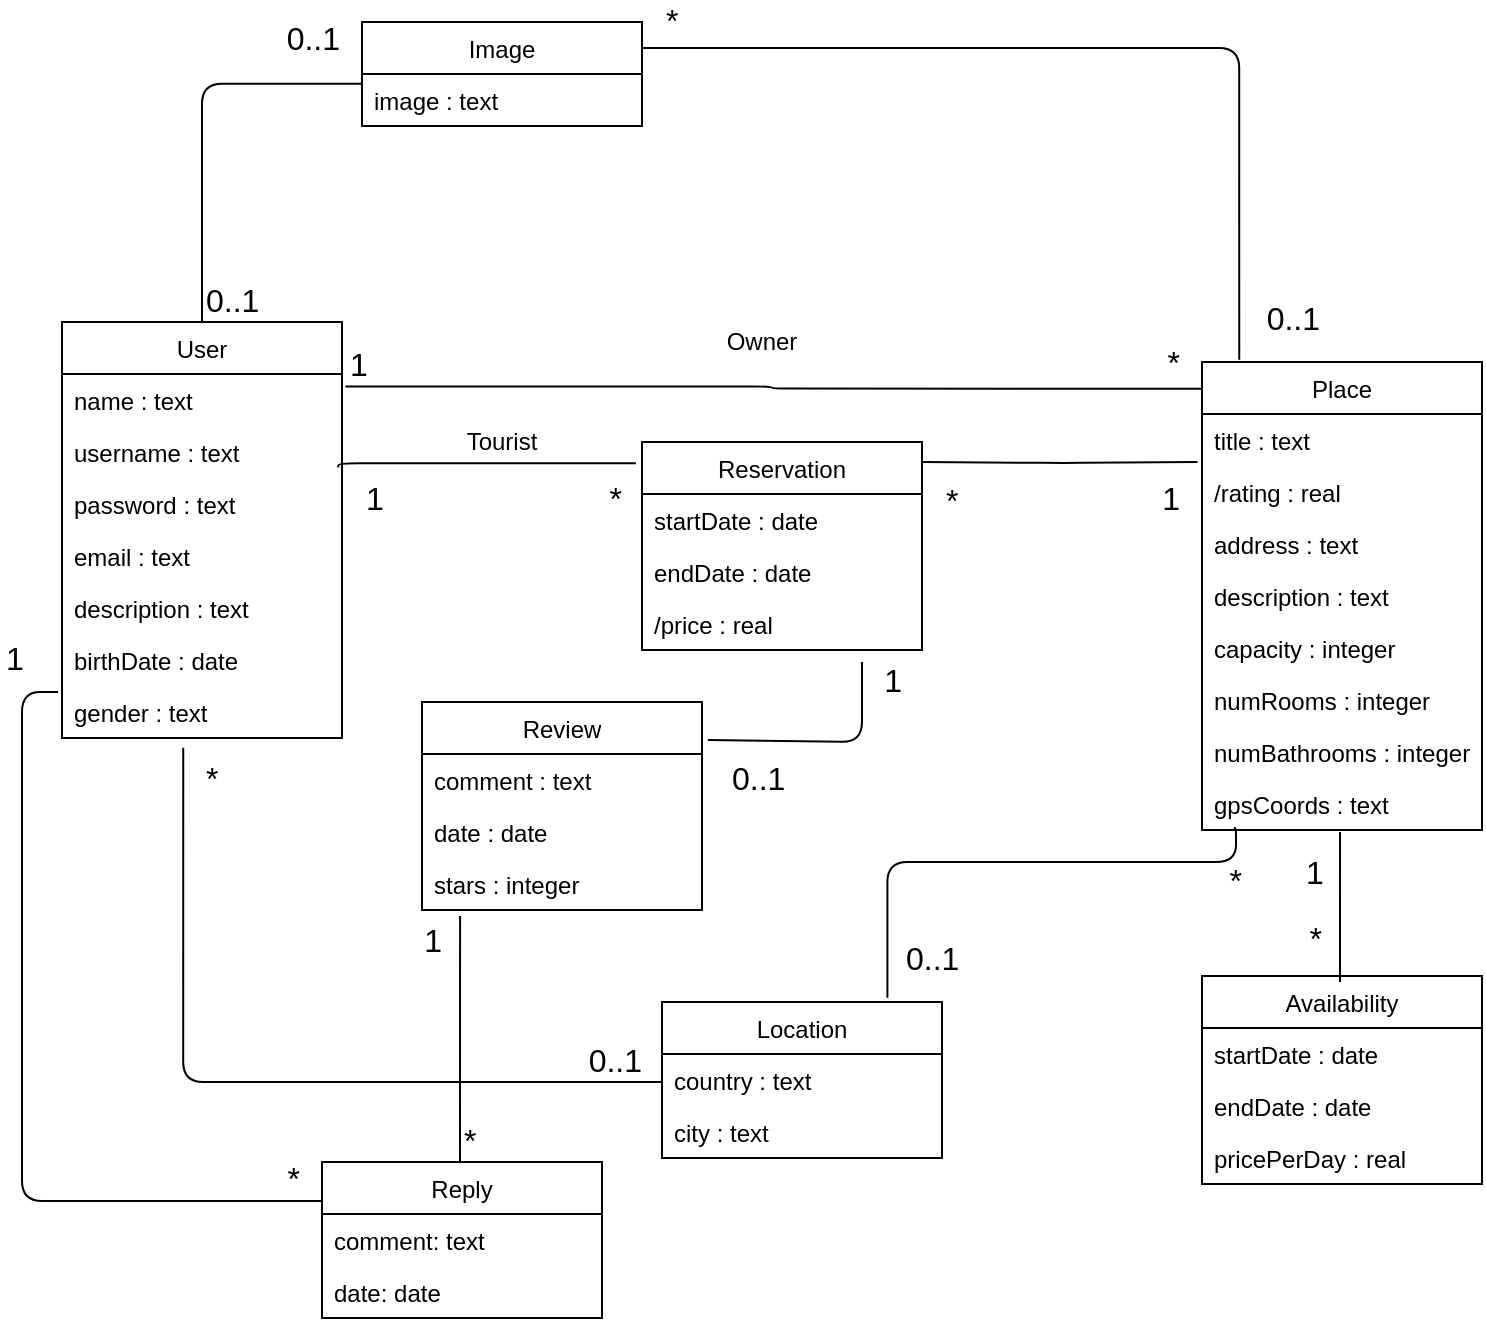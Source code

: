 <mxfile version="12.1.9" type="device" pages="1"><diagram id="4ppBlRzfOPVeNiY8WvsC" name="Page-1"><mxGraphModel dx="1106" dy="737" grid="1" gridSize="10" guides="1" tooltips="1" connect="1" arrows="1" fold="1" page="1" pageScale="1" pageWidth="827" pageHeight="1169" math="0" shadow="0"><root><mxCell id="0"/><mxCell id="1" parent="0"/><mxCell id="IFhh4lvT1nZtadsMKCIc-1" value="User" style="swimlane;fontStyle=0;childLayout=stackLayout;horizontal=1;startSize=26;fillColor=none;horizontalStack=0;resizeParent=1;resizeParentMax=0;resizeLast=0;collapsible=1;marginBottom=0;" parent="1" vertex="1"><mxGeometry x="50" y="220" width="140" height="208" as="geometry"/></mxCell><mxCell id="IFhh4lvT1nZtadsMKCIc-2" value="name : text" style="text;strokeColor=none;fillColor=none;align=left;verticalAlign=top;spacingLeft=4;spacingRight=4;overflow=hidden;rotatable=0;points=[[0,0.5],[1,0.5]];portConstraint=eastwest;" parent="IFhh4lvT1nZtadsMKCIc-1" vertex="1"><mxGeometry y="26" width="140" height="26" as="geometry"/></mxCell><mxCell id="IFhh4lvT1nZtadsMKCIc-3" value="username : text" style="text;strokeColor=none;fillColor=none;align=left;verticalAlign=top;spacingLeft=4;spacingRight=4;overflow=hidden;rotatable=0;points=[[0,0.5],[1,0.5]];portConstraint=eastwest;" parent="IFhh4lvT1nZtadsMKCIc-1" vertex="1"><mxGeometry y="52" width="140" height="26" as="geometry"/></mxCell><mxCell id="IFhh4lvT1nZtadsMKCIc-4" value="password : text" style="text;strokeColor=none;fillColor=none;align=left;verticalAlign=top;spacingLeft=4;spacingRight=4;overflow=hidden;rotatable=0;points=[[0,0.5],[1,0.5]];portConstraint=eastwest;" parent="IFhh4lvT1nZtadsMKCIc-1" vertex="1"><mxGeometry y="78" width="140" height="26" as="geometry"/></mxCell><mxCell id="IFhh4lvT1nZtadsMKCIc-10" value="email : text" style="text;strokeColor=none;fillColor=none;align=left;verticalAlign=top;spacingLeft=4;spacingRight=4;overflow=hidden;rotatable=0;points=[[0,0.5],[1,0.5]];portConstraint=eastwest;" parent="IFhh4lvT1nZtadsMKCIc-1" vertex="1"><mxGeometry y="104" width="140" height="26" as="geometry"/></mxCell><mxCell id="IFhh4lvT1nZtadsMKCIc-11" value="description : text" style="text;strokeColor=none;fillColor=none;align=left;verticalAlign=top;spacingLeft=4;spacingRight=4;overflow=hidden;rotatable=0;points=[[0,0.5],[1,0.5]];portConstraint=eastwest;" parent="IFhh4lvT1nZtadsMKCIc-1" vertex="1"><mxGeometry y="130" width="140" height="26" as="geometry"/></mxCell><mxCell id="IFhh4lvT1nZtadsMKCIc-12" value="birthDate : date" style="text;strokeColor=none;fillColor=none;align=left;verticalAlign=top;spacingLeft=4;spacingRight=4;overflow=hidden;rotatable=0;points=[[0,0.5],[1,0.5]];portConstraint=eastwest;" parent="IFhh4lvT1nZtadsMKCIc-1" vertex="1"><mxGeometry y="156" width="140" height="26" as="geometry"/></mxCell><mxCell id="IFhh4lvT1nZtadsMKCIc-18" value="gender : text" style="text;strokeColor=none;fillColor=none;align=left;verticalAlign=top;spacingLeft=4;spacingRight=4;overflow=hidden;rotatable=0;points=[[0,0.5],[1,0.5]];portConstraint=eastwest;" parent="IFhh4lvT1nZtadsMKCIc-1" vertex="1"><mxGeometry y="182" width="140" height="26" as="geometry"/></mxCell><mxCell id="IFhh4lvT1nZtadsMKCIc-14" value="Place" style="swimlane;fontStyle=0;childLayout=stackLayout;horizontal=1;startSize=26;fillColor=none;horizontalStack=0;resizeParent=1;resizeParentMax=0;resizeLast=0;collapsible=1;marginBottom=0;" parent="1" vertex="1"><mxGeometry x="620" y="240" width="140" height="234" as="geometry"/></mxCell><mxCell id="IFhh4lvT1nZtadsMKCIc-15" value="title : text" style="text;strokeColor=none;fillColor=none;align=left;verticalAlign=top;spacingLeft=4;spacingRight=4;overflow=hidden;rotatable=0;points=[[0,0.5],[1,0.5]];portConstraint=eastwest;" parent="IFhh4lvT1nZtadsMKCIc-14" vertex="1"><mxGeometry y="26" width="140" height="26" as="geometry"/></mxCell><mxCell id="IFhh4lvT1nZtadsMKCIc-17" value="/rating : real " style="text;strokeColor=none;fillColor=none;align=left;verticalAlign=top;spacingLeft=4;spacingRight=4;overflow=hidden;rotatable=0;points=[[0,0.5],[1,0.5]];portConstraint=eastwest;" parent="IFhh4lvT1nZtadsMKCIc-14" vertex="1"><mxGeometry y="52" width="140" height="26" as="geometry"/></mxCell><mxCell id="IFhh4lvT1nZtadsMKCIc-32" value="address : text" style="text;strokeColor=none;fillColor=none;align=left;verticalAlign=top;spacingLeft=4;spacingRight=4;overflow=hidden;rotatable=0;points=[[0,0.5],[1,0.5]];portConstraint=eastwest;" parent="IFhh4lvT1nZtadsMKCIc-14" vertex="1"><mxGeometry y="78" width="140" height="26" as="geometry"/></mxCell><mxCell id="IFhh4lvT1nZtadsMKCIc-33" value="description : text" style="text;strokeColor=none;fillColor=none;align=left;verticalAlign=top;spacingLeft=4;spacingRight=4;overflow=hidden;rotatable=0;points=[[0,0.5],[1,0.5]];portConstraint=eastwest;" parent="IFhh4lvT1nZtadsMKCIc-14" vertex="1"><mxGeometry y="104" width="140" height="26" as="geometry"/></mxCell><mxCell id="IFhh4lvT1nZtadsMKCIc-70" value="capacity : integer" style="text;strokeColor=none;fillColor=none;align=left;verticalAlign=top;spacingLeft=4;spacingRight=4;overflow=hidden;rotatable=0;points=[[0,0.5],[1,0.5]];portConstraint=eastwest;" parent="IFhh4lvT1nZtadsMKCIc-14" vertex="1"><mxGeometry y="130" width="140" height="26" as="geometry"/></mxCell><mxCell id="IFhh4lvT1nZtadsMKCIc-71" value="numRooms : integer" style="text;strokeColor=none;fillColor=none;align=left;verticalAlign=top;spacingLeft=4;spacingRight=4;overflow=hidden;rotatable=0;points=[[0,0.5],[1,0.5]];portConstraint=eastwest;" parent="IFhh4lvT1nZtadsMKCIc-14" vertex="1"><mxGeometry y="156" width="140" height="26" as="geometry"/></mxCell><mxCell id="IFhh4lvT1nZtadsMKCIc-72" value="numBathrooms : integer" style="text;strokeColor=none;fillColor=none;align=left;verticalAlign=top;spacingLeft=4;spacingRight=4;overflow=hidden;rotatable=0;points=[[0,0.5],[1,0.5]];portConstraint=eastwest;" parent="IFhh4lvT1nZtadsMKCIc-14" vertex="1"><mxGeometry y="182" width="140" height="26" as="geometry"/></mxCell><mxCell id="IFhh4lvT1nZtadsMKCIc-128" value="gpsCoords : text" style="text;strokeColor=none;fillColor=none;align=left;verticalAlign=top;spacingLeft=4;spacingRight=4;overflow=hidden;rotatable=0;points=[[0,0.5],[1,0.5]];portConstraint=eastwest;" parent="IFhh4lvT1nZtadsMKCIc-14" vertex="1"><mxGeometry y="208" width="140" height="26" as="geometry"/></mxCell><mxCell id="IFhh4lvT1nZtadsMKCIc-20" value="Location" style="swimlane;fontStyle=0;childLayout=stackLayout;horizontal=1;startSize=26;fillColor=none;horizontalStack=0;resizeParent=1;resizeParentMax=0;resizeLast=0;collapsible=1;marginBottom=0;" parent="1" vertex="1"><mxGeometry x="350" y="560" width="140" height="78" as="geometry"/></mxCell><mxCell id="IFhh4lvT1nZtadsMKCIc-21" value="country : text" style="text;strokeColor=none;fillColor=none;align=left;verticalAlign=top;spacingLeft=4;spacingRight=4;overflow=hidden;rotatable=0;points=[[0,0.5],[1,0.5]];portConstraint=eastwest;" parent="IFhh4lvT1nZtadsMKCIc-20" vertex="1"><mxGeometry y="26" width="140" height="26" as="geometry"/></mxCell><mxCell id="IFhh4lvT1nZtadsMKCIc-22" value="city : text" style="text;strokeColor=none;fillColor=none;align=left;verticalAlign=top;spacingLeft=4;spacingRight=4;overflow=hidden;rotatable=0;points=[[0,0.5],[1,0.5]];portConstraint=eastwest;" parent="IFhh4lvT1nZtadsMKCIc-20" vertex="1"><mxGeometry y="52" width="140" height="26" as="geometry"/></mxCell><mxCell id="IFhh4lvT1nZtadsMKCIc-24" value="Image" style="swimlane;fontStyle=0;childLayout=stackLayout;horizontal=1;startSize=26;fillColor=none;horizontalStack=0;resizeParent=1;resizeParentMax=0;resizeLast=0;collapsible=1;marginBottom=0;" parent="1" vertex="1"><mxGeometry x="200" y="70" width="140" height="52" as="geometry"/></mxCell><mxCell id="IFhh4lvT1nZtadsMKCIc-25" value="image : text" style="text;strokeColor=none;fillColor=none;align=left;verticalAlign=top;spacingLeft=4;spacingRight=4;overflow=hidden;rotatable=0;points=[[0,0.5],[1,0.5]];portConstraint=eastwest;" parent="IFhh4lvT1nZtadsMKCIc-24" vertex="1"><mxGeometry y="26" width="140" height="26" as="geometry"/></mxCell><mxCell id="IFhh4lvT1nZtadsMKCIc-40" value="Availability" style="swimlane;fontStyle=0;childLayout=stackLayout;horizontal=1;startSize=26;fillColor=none;horizontalStack=0;resizeParent=1;resizeParentMax=0;resizeLast=0;collapsible=1;marginBottom=0;" parent="1" vertex="1"><mxGeometry x="620" y="547" width="140" height="104" as="geometry"/></mxCell><mxCell id="IFhh4lvT1nZtadsMKCIc-44" value="startDate : date" style="text;strokeColor=none;fillColor=none;align=left;verticalAlign=top;spacingLeft=4;spacingRight=4;overflow=hidden;rotatable=0;points=[[0,0.5],[1,0.5]];portConstraint=eastwest;" parent="IFhh4lvT1nZtadsMKCIc-40" vertex="1"><mxGeometry y="26" width="140" height="26" as="geometry"/></mxCell><mxCell id="IFhh4lvT1nZtadsMKCIc-45" value="endDate : date" style="text;strokeColor=none;fillColor=none;align=left;verticalAlign=top;spacingLeft=4;spacingRight=4;overflow=hidden;rotatable=0;points=[[0,0.5],[1,0.5]];portConstraint=eastwest;" parent="IFhh4lvT1nZtadsMKCIc-40" vertex="1"><mxGeometry y="52" width="140" height="26" as="geometry"/></mxCell><mxCell id="IFhh4lvT1nZtadsMKCIc-49" value="pricePerDay : real" style="text;strokeColor=none;fillColor=none;align=left;verticalAlign=top;spacingLeft=4;spacingRight=4;overflow=hidden;rotatable=0;points=[[0,0.5],[1,0.5]];portConstraint=eastwest;" parent="IFhh4lvT1nZtadsMKCIc-40" vertex="1"><mxGeometry y="78" width="140" height="26" as="geometry"/></mxCell><mxCell id="IFhh4lvT1nZtadsMKCIc-50" value="Review" style="swimlane;fontStyle=0;childLayout=stackLayout;horizontal=1;startSize=26;fillColor=none;horizontalStack=0;resizeParent=1;resizeParentMax=0;resizeLast=0;collapsible=1;marginBottom=0;" parent="1" vertex="1"><mxGeometry x="230" y="410" width="140" height="104" as="geometry"/></mxCell><mxCell id="IFhh4lvT1nZtadsMKCIc-51" value="comment : text" style="text;strokeColor=none;fillColor=none;align=left;verticalAlign=top;spacingLeft=4;spacingRight=4;overflow=hidden;rotatable=0;points=[[0,0.5],[1,0.5]];portConstraint=eastwest;" parent="IFhh4lvT1nZtadsMKCIc-50" vertex="1"><mxGeometry y="26" width="140" height="26" as="geometry"/></mxCell><mxCell id="IFhh4lvT1nZtadsMKCIc-54" value="date : date" style="text;strokeColor=none;fillColor=none;align=left;verticalAlign=top;spacingLeft=4;spacingRight=4;overflow=hidden;rotatable=0;points=[[0,0.5],[1,0.5]];portConstraint=eastwest;" parent="IFhh4lvT1nZtadsMKCIc-50" vertex="1"><mxGeometry y="52" width="140" height="26" as="geometry"/></mxCell><mxCell id="IFhh4lvT1nZtadsMKCIc-103" value="stars : integer" style="text;strokeColor=none;fillColor=none;align=left;verticalAlign=top;spacingLeft=4;spacingRight=4;overflow=hidden;rotatable=0;points=[[0,0.5],[1,0.5]];portConstraint=eastwest;" parent="IFhh4lvT1nZtadsMKCIc-50" vertex="1"><mxGeometry y="78" width="140" height="26" as="geometry"/></mxCell><mxCell id="IFhh4lvT1nZtadsMKCIc-55" value="" style="endArrow=none;html=1;edgeStyle=orthogonalEdgeStyle;entryX=-0.002;entryY=0.057;entryDx=0;entryDy=0;entryPerimeter=0;exitX=1.012;exitY=0.24;exitDx=0;exitDy=0;exitPerimeter=0;" parent="1" source="IFhh4lvT1nZtadsMKCIc-2" target="IFhh4lvT1nZtadsMKCIc-14" edge="1"><mxGeometry relative="1" as="geometry"><mxPoint x="190" y="190" as="sourcePoint"/><mxPoint x="350" y="190" as="targetPoint"/></mxGeometry></mxCell><mxCell id="IFhh4lvT1nZtadsMKCIc-56" value="&lt;font style=&quot;font-size: 16px&quot;&gt;1&lt;/font&gt;" style="resizable=0;html=1;align=left;verticalAlign=bottom;labelBackgroundColor=#ffffff;fontSize=10;" parent="IFhh4lvT1nZtadsMKCIc-55" connectable="0" vertex="1"><mxGeometry x="-1" relative="1" as="geometry"/></mxCell><mxCell id="IFhh4lvT1nZtadsMKCIc-57" value="&lt;font style=&quot;font-size: 16px&quot;&gt;*&lt;/font&gt;" style="resizable=0;html=1;align=right;verticalAlign=bottom;labelBackgroundColor=#ffffff;fontSize=10;" parent="IFhh4lvT1nZtadsMKCIc-55" connectable="0" vertex="1"><mxGeometry x="1" relative="1" as="geometry"><mxPoint x="-10" y="-2" as="offset"/></mxGeometry></mxCell><mxCell id="IFhh4lvT1nZtadsMKCIc-62" value="Owner" style="text;html=1;strokeColor=none;fillColor=none;align=center;verticalAlign=middle;whiteSpace=wrap;rounded=0;" parent="1" vertex="1"><mxGeometry x="380" y="220" width="40" height="20" as="geometry"/></mxCell><mxCell id="IFhh4lvT1nZtadsMKCIc-64" value="Tourist" style="text;html=1;strokeColor=none;fillColor=none;align=center;verticalAlign=middle;whiteSpace=wrap;rounded=0;" parent="1" vertex="1"><mxGeometry x="250" y="270" width="40" height="20" as="geometry"/></mxCell><mxCell id="IFhh4lvT1nZtadsMKCIc-66" value="Reservation" style="swimlane;fontStyle=0;childLayout=stackLayout;horizontal=1;startSize=26;fillColor=none;horizontalStack=0;resizeParent=1;resizeParentMax=0;resizeLast=0;collapsible=1;marginBottom=0;" parent="1" vertex="1"><mxGeometry x="340" y="280" width="140" height="104" as="geometry"/></mxCell><mxCell id="IFhh4lvT1nZtadsMKCIc-67" value="startDate : date" style="text;strokeColor=none;fillColor=none;align=left;verticalAlign=top;spacingLeft=4;spacingRight=4;overflow=hidden;rotatable=0;points=[[0,0.5],[1,0.5]];portConstraint=eastwest;" parent="IFhh4lvT1nZtadsMKCIc-66" vertex="1"><mxGeometry y="26" width="140" height="26" as="geometry"/></mxCell><mxCell id="IFhh4lvT1nZtadsMKCIc-68" value="endDate : date" style="text;strokeColor=none;fillColor=none;align=left;verticalAlign=top;spacingLeft=4;spacingRight=4;overflow=hidden;rotatable=0;points=[[0,0.5],[1,0.5]];portConstraint=eastwest;" parent="IFhh4lvT1nZtadsMKCIc-66" vertex="1"><mxGeometry y="52" width="140" height="26" as="geometry"/></mxCell><mxCell id="IFhh4lvT1nZtadsMKCIc-69" value="/price : real" style="text;strokeColor=none;fillColor=none;align=left;verticalAlign=top;spacingLeft=4;spacingRight=4;overflow=hidden;rotatable=0;points=[[0,0.5],[1,0.5]];portConstraint=eastwest;" parent="IFhh4lvT1nZtadsMKCIc-66" vertex="1"><mxGeometry y="78" width="140" height="26" as="geometry"/></mxCell><mxCell id="IFhh4lvT1nZtadsMKCIc-73" value="" style="endArrow=none;html=1;edgeStyle=orthogonalEdgeStyle;exitX=0.493;exitY=1.038;exitDx=0;exitDy=0;exitPerimeter=0;" parent="1" source="IFhh4lvT1nZtadsMKCIc-128" edge="1"><mxGeometry relative="1" as="geometry"><mxPoint x="689" y="480" as="sourcePoint"/><mxPoint x="689" y="550" as="targetPoint"/></mxGeometry></mxCell><mxCell id="IFhh4lvT1nZtadsMKCIc-74" value="&lt;font style=&quot;font-size: 16px&quot;&gt;1&lt;/font&gt;" style="resizable=0;html=1;align=left;verticalAlign=bottom;labelBackgroundColor=#ffffff;fontSize=10;" parent="IFhh4lvT1nZtadsMKCIc-73" connectable="0" vertex="1"><mxGeometry x="-1" relative="1" as="geometry"><mxPoint x="-19" y="32" as="offset"/></mxGeometry></mxCell><mxCell id="IFhh4lvT1nZtadsMKCIc-75" value="&lt;font style=&quot;font-size: 16px&quot;&gt;*&lt;/font&gt;" style="resizable=0;html=1;align=right;verticalAlign=bottom;labelBackgroundColor=#ffffff;fontSize=10;" parent="IFhh4lvT1nZtadsMKCIc-73" connectable="0" vertex="1"><mxGeometry x="1" relative="1" as="geometry"><mxPoint x="-9" y="-10" as="offset"/></mxGeometry></mxCell><mxCell id="IFhh4lvT1nZtadsMKCIc-86" value="" style="endArrow=none;html=1;edgeStyle=orthogonalEdgeStyle;exitX=0.805;exitY=-0.027;exitDx=0;exitDy=0;exitPerimeter=0;entryX=0.114;entryY=0.962;entryDx=0;entryDy=0;entryPerimeter=0;" parent="1" source="IFhh4lvT1nZtadsMKCIc-20" target="IFhh4lvT1nZtadsMKCIc-128" edge="1"><mxGeometry relative="1" as="geometry"><mxPoint x="460" y="510" as="sourcePoint"/><mxPoint x="630" y="480" as="targetPoint"/><Array as="points"><mxPoint x="463" y="490"/><mxPoint x="637" y="490"/></Array></mxGeometry></mxCell><mxCell id="IFhh4lvT1nZtadsMKCIc-87" value="&lt;font style=&quot;font-size: 16px&quot;&gt;0..1&lt;/font&gt;" style="resizable=0;html=1;align=left;verticalAlign=bottom;labelBackgroundColor=#ffffff;fontSize=10;" parent="IFhh4lvT1nZtadsMKCIc-86" connectable="0" vertex="1"><mxGeometry x="-1" relative="1" as="geometry"><mxPoint x="7" y="-8" as="offset"/></mxGeometry></mxCell><mxCell id="IFhh4lvT1nZtadsMKCIc-88" value="&lt;font style=&quot;font-size: 16px&quot;&gt;*&lt;/font&gt;" style="resizable=0;html=1;align=right;verticalAlign=bottom;labelBackgroundColor=#ffffff;fontSize=10;" parent="IFhh4lvT1nZtadsMKCIc-86" connectable="0" vertex="1"><mxGeometry x="1" relative="1" as="geometry"><mxPoint x="4" y="37" as="offset"/></mxGeometry></mxCell><mxCell id="IFhh4lvT1nZtadsMKCIc-89" value="" style="endArrow=none;html=1;edgeStyle=orthogonalEdgeStyle;exitX=0.433;exitY=1.189;exitDx=0;exitDy=0;exitPerimeter=0;" parent="1" source="IFhh4lvT1nZtadsMKCIc-18" edge="1"><mxGeometry relative="1" as="geometry"><mxPoint x="110" y="480" as="sourcePoint"/><mxPoint x="350" y="600" as="targetPoint"/><Array as="points"><mxPoint x="110" y="433"/><mxPoint x="110" y="600"/></Array></mxGeometry></mxCell><mxCell id="IFhh4lvT1nZtadsMKCIc-90" value="&lt;font style=&quot;font-size: 16px&quot;&gt;*&lt;/font&gt;" style="resizable=0;html=1;align=left;verticalAlign=bottom;labelBackgroundColor=#ffffff;fontSize=10;" parent="IFhh4lvT1nZtadsMKCIc-89" connectable="0" vertex="1"><mxGeometry x="-1" relative="1" as="geometry"><mxPoint x="9" y="27" as="offset"/></mxGeometry></mxCell><mxCell id="IFhh4lvT1nZtadsMKCIc-91" value="&lt;font style=&quot;font-size: 16px&quot;&gt;0..1&lt;/font&gt;" style="resizable=0;html=1;align=right;verticalAlign=bottom;labelBackgroundColor=#ffffff;fontSize=10;" parent="IFhh4lvT1nZtadsMKCIc-89" connectable="0" vertex="1"><mxGeometry x="1" relative="1" as="geometry"><mxPoint x="-10" as="offset"/></mxGeometry></mxCell><mxCell id="IFhh4lvT1nZtadsMKCIc-92" value="" style="endArrow=none;html=1;edgeStyle=orthogonalEdgeStyle;entryX=-0.002;entryY=0.189;entryDx=0;entryDy=0;entryPerimeter=0;exitX=0.5;exitY=0;exitDx=0;exitDy=0;" parent="1" source="IFhh4lvT1nZtadsMKCIc-1" target="IFhh4lvT1nZtadsMKCIc-25" edge="1"><mxGeometry relative="1" as="geometry"><mxPoint x="120" y="210" as="sourcePoint"/><mxPoint x="240" y="150" as="targetPoint"/></mxGeometry></mxCell><mxCell id="IFhh4lvT1nZtadsMKCIc-93" value="&lt;font style=&quot;font-size: 16px&quot;&gt;0..1&lt;/font&gt;" style="resizable=0;html=1;align=left;verticalAlign=bottom;labelBackgroundColor=#ffffff;fontSize=10;" parent="IFhh4lvT1nZtadsMKCIc-92" connectable="0" vertex="1"><mxGeometry x="-1" relative="1" as="geometry"/></mxCell><mxCell id="IFhh4lvT1nZtadsMKCIc-94" value="&lt;font style=&quot;font-size: 16px&quot;&gt;0..1&lt;/font&gt;" style="resizable=0;html=1;align=right;verticalAlign=bottom;labelBackgroundColor=#ffffff;fontSize=10;" parent="IFhh4lvT1nZtadsMKCIc-92" connectable="0" vertex="1"><mxGeometry x="1" relative="1" as="geometry"><mxPoint x="-10" y="-11" as="offset"/></mxGeometry></mxCell><mxCell id="IFhh4lvT1nZtadsMKCIc-96" value="" style="endArrow=none;html=1;edgeStyle=orthogonalEdgeStyle;exitX=1;exitY=0.25;exitDx=0;exitDy=0;entryX=0.133;entryY=-0.005;entryDx=0;entryDy=0;entryPerimeter=0;" parent="1" source="IFhh4lvT1nZtadsMKCIc-24" target="IFhh4lvT1nZtadsMKCIc-14" edge="1"><mxGeometry relative="1" as="geometry"><mxPoint x="390" y="90" as="sourcePoint"/><mxPoint x="550" y="90" as="targetPoint"/></mxGeometry></mxCell><mxCell id="IFhh4lvT1nZtadsMKCIc-97" value="&lt;font style=&quot;font-size: 16px&quot;&gt;*&lt;/font&gt;" style="resizable=0;html=1;align=left;verticalAlign=bottom;labelBackgroundColor=#ffffff;fontSize=10;" parent="IFhh4lvT1nZtadsMKCIc-96" connectable="0" vertex="1"><mxGeometry x="-1" relative="1" as="geometry"><mxPoint x="10" y="-3" as="offset"/></mxGeometry></mxCell><mxCell id="IFhh4lvT1nZtadsMKCIc-98" value="&lt;font style=&quot;font-size: 16px&quot;&gt;0..1&lt;/font&gt;" style="resizable=0;html=1;align=right;verticalAlign=bottom;labelBackgroundColor=#ffffff;fontSize=10;" parent="IFhh4lvT1nZtadsMKCIc-96" connectable="0" vertex="1"><mxGeometry x="1" relative="1" as="geometry"><mxPoint x="41" y="-9" as="offset"/></mxGeometry></mxCell><mxCell id="IFhh4lvT1nZtadsMKCIc-104" value="" style="endArrow=none;html=1;edgeStyle=orthogonalEdgeStyle;entryX=-0.022;entryY=0.102;entryDx=0;entryDy=0;entryPerimeter=0;exitX=0.987;exitY=-0.203;exitDx=0;exitDy=0;exitPerimeter=0;" parent="1" source="IFhh4lvT1nZtadsMKCIc-4" target="IFhh4lvT1nZtadsMKCIc-66" edge="1"><mxGeometry relative="1" as="geometry"><mxPoint x="200" y="291" as="sourcePoint"/><mxPoint x="320" y="290" as="targetPoint"/><Array as="points"><mxPoint x="188" y="291"/></Array></mxGeometry></mxCell><mxCell id="IFhh4lvT1nZtadsMKCIc-105" value="&lt;font style=&quot;font-size: 16px&quot;&gt;1&lt;/font&gt;" style="resizable=0;html=1;align=left;verticalAlign=bottom;labelBackgroundColor=#ffffff;fontSize=10;" parent="IFhh4lvT1nZtadsMKCIc-104" connectable="0" vertex="1"><mxGeometry x="-1" relative="1" as="geometry"><mxPoint x="12" y="27" as="offset"/></mxGeometry></mxCell><mxCell id="IFhh4lvT1nZtadsMKCIc-106" value="&lt;font style=&quot;font-size: 16px&quot;&gt;*&lt;/font&gt;" style="resizable=0;html=1;align=right;verticalAlign=bottom;labelBackgroundColor=#ffffff;fontSize=10;" parent="IFhh4lvT1nZtadsMKCIc-104" connectable="0" vertex="1"><mxGeometry x="1" relative="1" as="geometry"><mxPoint x="-7" y="29" as="offset"/></mxGeometry></mxCell><mxCell id="IFhh4lvT1nZtadsMKCIc-108" value="" style="endArrow=none;html=1;edgeStyle=orthogonalEdgeStyle;entryX=-0.016;entryY=0.923;entryDx=0;entryDy=0;entryPerimeter=0;" parent="1" target="IFhh4lvT1nZtadsMKCIc-15" edge="1"><mxGeometry relative="1" as="geometry"><mxPoint x="480" y="290" as="sourcePoint"/><mxPoint x="610" y="290" as="targetPoint"/></mxGeometry></mxCell><mxCell id="IFhh4lvT1nZtadsMKCIc-109" value="&lt;font style=&quot;font-size: 16px&quot;&gt;*&lt;/font&gt;" style="resizable=0;html=1;align=left;verticalAlign=bottom;labelBackgroundColor=#ffffff;fontSize=10;" parent="IFhh4lvT1nZtadsMKCIc-108" connectable="0" vertex="1"><mxGeometry x="-1" relative="1" as="geometry"><mxPoint x="10" y="30" as="offset"/></mxGeometry></mxCell><mxCell id="IFhh4lvT1nZtadsMKCIc-110" value="&lt;font style=&quot;font-size: 16px&quot;&gt;1&lt;/font&gt;" style="resizable=0;html=1;align=right;verticalAlign=bottom;labelBackgroundColor=#ffffff;fontSize=10;" parent="IFhh4lvT1nZtadsMKCIc-108" connectable="0" vertex="1"><mxGeometry x="1" relative="1" as="geometry"><mxPoint x="-8" y="30" as="offset"/></mxGeometry></mxCell><mxCell id="IFhh4lvT1nZtadsMKCIc-111" value="" style="endArrow=none;html=1;edgeStyle=orthogonalEdgeStyle;exitX=1.021;exitY=0.183;exitDx=0;exitDy=0;exitPerimeter=0;" parent="1" source="IFhh4lvT1nZtadsMKCIc-50" edge="1"><mxGeometry relative="1" as="geometry"><mxPoint x="380" y="430" as="sourcePoint"/><mxPoint x="450" y="390" as="targetPoint"/><Array as="points"><mxPoint x="373" y="430"/><mxPoint x="450" y="430"/></Array></mxGeometry></mxCell><mxCell id="IFhh4lvT1nZtadsMKCIc-112" value="&lt;font style=&quot;font-size: 16px&quot;&gt;0..1&lt;/font&gt;" style="resizable=0;html=1;align=left;verticalAlign=bottom;labelBackgroundColor=#ffffff;fontSize=10;" parent="IFhh4lvT1nZtadsMKCIc-111" connectable="0" vertex="1"><mxGeometry x="-1" relative="1" as="geometry"><mxPoint x="10" y="30" as="offset"/></mxGeometry></mxCell><mxCell id="IFhh4lvT1nZtadsMKCIc-113" value="&lt;font style=&quot;font-size: 16px&quot;&gt;1&lt;/font&gt;" style="resizable=0;html=1;align=right;verticalAlign=bottom;labelBackgroundColor=#ffffff;fontSize=10;" parent="IFhh4lvT1nZtadsMKCIc-111" connectable="0" vertex="1"><mxGeometry x="1" relative="1" as="geometry"><mxPoint x="20" y="20" as="offset"/></mxGeometry></mxCell><mxCell id="IFhh4lvT1nZtadsMKCIc-117" value="" style="endArrow=none;html=1;edgeStyle=orthogonalEdgeStyle;entryX=0.136;entryY=1.115;entryDx=0;entryDy=0;entryPerimeter=0;" parent="1" target="IFhh4lvT1nZtadsMKCIc-103" edge="1"><mxGeometry relative="1" as="geometry"><mxPoint x="249" y="640" as="sourcePoint"/><mxPoint x="240" y="530" as="targetPoint"/><Array as="points"><mxPoint x="249" y="630"/></Array></mxGeometry></mxCell><mxCell id="IFhh4lvT1nZtadsMKCIc-118" value="&lt;font style=&quot;font-size: 16px&quot;&gt;*&lt;/font&gt;" style="resizable=0;html=1;align=left;verticalAlign=bottom;labelBackgroundColor=#ffffff;fontSize=10;" parent="IFhh4lvT1nZtadsMKCIc-117" connectable="0" vertex="1"><mxGeometry x="-1" relative="1" as="geometry"/></mxCell><mxCell id="IFhh4lvT1nZtadsMKCIc-119" value="&lt;font style=&quot;font-size: 16px&quot;&gt;1&lt;/font&gt;" style="resizable=0;html=1;align=right;verticalAlign=bottom;labelBackgroundColor=#ffffff;fontSize=10;" parent="IFhh4lvT1nZtadsMKCIc-117" connectable="0" vertex="1"><mxGeometry x="1" relative="1" as="geometry"><mxPoint x="-9" y="23" as="offset"/></mxGeometry></mxCell><mxCell id="IFhh4lvT1nZtadsMKCIc-120" value="Reply" style="swimlane;fontStyle=0;childLayout=stackLayout;horizontal=1;startSize=26;fillColor=none;horizontalStack=0;resizeParent=1;resizeParentMax=0;resizeLast=0;collapsible=1;marginBottom=0;" parent="1" vertex="1"><mxGeometry x="180" y="640" width="140" height="78" as="geometry"/></mxCell><mxCell id="IFhh4lvT1nZtadsMKCIc-121" value="comment: text" style="text;strokeColor=none;fillColor=none;align=left;verticalAlign=top;spacingLeft=4;spacingRight=4;overflow=hidden;rotatable=0;points=[[0,0.5],[1,0.5]];portConstraint=eastwest;" parent="IFhh4lvT1nZtadsMKCIc-120" vertex="1"><mxGeometry y="26" width="140" height="26" as="geometry"/></mxCell><mxCell id="IFhh4lvT1nZtadsMKCIc-122" value="date: date" style="text;strokeColor=none;fillColor=none;align=left;verticalAlign=top;spacingLeft=4;spacingRight=4;overflow=hidden;rotatable=0;points=[[0,0.5],[1,0.5]];portConstraint=eastwest;" parent="IFhh4lvT1nZtadsMKCIc-120" vertex="1"><mxGeometry y="52" width="140" height="26" as="geometry"/></mxCell><mxCell id="IFhh4lvT1nZtadsMKCIc-124" value="" style="endArrow=none;html=1;edgeStyle=orthogonalEdgeStyle;entryX=0;entryY=0.25;entryDx=0;entryDy=0;exitX=-0.014;exitY=0.115;exitDx=0;exitDy=0;exitPerimeter=0;" parent="1" source="IFhh4lvT1nZtadsMKCIc-18" target="IFhh4lvT1nZtadsMKCIc-120" edge="1"><mxGeometry relative="1" as="geometry"><mxPoint x="20" y="640" as="sourcePoint"/><mxPoint x="180" y="640" as="targetPoint"/><Array as="points"><mxPoint x="30" y="405"/><mxPoint x="30" y="660"/></Array></mxGeometry></mxCell><mxCell id="IFhh4lvT1nZtadsMKCIc-125" value="&lt;font style=&quot;font-size: 16px&quot;&gt;1&lt;/font&gt;" style="resizable=0;html=1;align=left;verticalAlign=bottom;labelBackgroundColor=#ffffff;fontSize=10;" parent="IFhh4lvT1nZtadsMKCIc-124" connectable="0" vertex="1"><mxGeometry x="-1" relative="1" as="geometry"><mxPoint x="-28" y="-5" as="offset"/></mxGeometry></mxCell><mxCell id="IFhh4lvT1nZtadsMKCIc-126" value="&lt;font style=&quot;font-size: 16px&quot;&gt;*&lt;/font&gt;" style="resizable=0;html=1;align=right;verticalAlign=bottom;labelBackgroundColor=#ffffff;fontSize=10;" parent="IFhh4lvT1nZtadsMKCIc-124" connectable="0" vertex="1"><mxGeometry x="1" relative="1" as="geometry"><mxPoint x="-10" as="offset"/></mxGeometry></mxCell></root></mxGraphModel></diagram></mxfile>